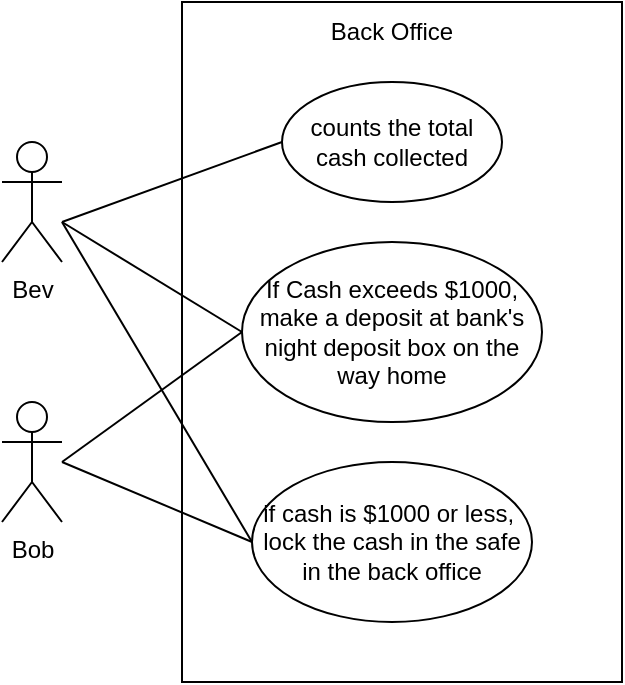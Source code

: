 <mxfile version="24.3.1" type="google">
  <diagram name="Page-1" id="f9wD4CyWgvRpQlGL-aS7">
    <mxGraphModel grid="1" page="1" gridSize="10" guides="1" tooltips="1" connect="1" arrows="1" fold="1" pageScale="1" pageWidth="827" pageHeight="1169" math="0" shadow="0">
      <root>
        <mxCell id="0" />
        <mxCell id="1" parent="0" />
        <mxCell id="peqwzTpCJ3-lzT-maoa4-1" value="" style="rounded=0;whiteSpace=wrap;html=1;" vertex="1" parent="1">
          <mxGeometry x="230" y="160" width="220" height="340" as="geometry" />
        </mxCell>
        <mxCell id="peqwzTpCJ3-lzT-maoa4-2" value="Bev" style="shape=umlActor;verticalLabelPosition=bottom;verticalAlign=top;html=1;outlineConnect=0;" vertex="1" parent="1">
          <mxGeometry x="140" y="230" width="30" height="60" as="geometry" />
        </mxCell>
        <mxCell id="peqwzTpCJ3-lzT-maoa4-3" value="counts the total cash collected" style="ellipse;whiteSpace=wrap;html=1;" vertex="1" parent="1">
          <mxGeometry x="280" y="200" width="110" height="60" as="geometry" />
        </mxCell>
        <mxCell id="peqwzTpCJ3-lzT-maoa4-4" value="If Cash exceeds $1000, make a deposit at bank&#39;s night deposit box on the way home" style="ellipse;whiteSpace=wrap;html=1;" vertex="1" parent="1">
          <mxGeometry x="260" y="280" width="150" height="90" as="geometry" />
        </mxCell>
        <mxCell id="peqwzTpCJ3-lzT-maoa4-5" value="if cash is $1000 or less,&amp;nbsp; lock the cash in the safe in the back office" style="ellipse;whiteSpace=wrap;html=1;" vertex="1" parent="1">
          <mxGeometry x="265" y="390" width="140" height="80" as="geometry" />
        </mxCell>
        <mxCell id="peqwzTpCJ3-lzT-maoa4-6" value="Bob" style="shape=umlActor;verticalLabelPosition=bottom;verticalAlign=top;html=1;outlineConnect=0;" vertex="1" parent="1">
          <mxGeometry x="140" y="360" width="30" height="60" as="geometry" />
        </mxCell>
        <mxCell id="peqwzTpCJ3-lzT-maoa4-7" value="" style="endArrow=none;html=1;rounded=0;entryX=0;entryY=0.5;entryDx=0;entryDy=0;" edge="1" parent="1" target="peqwzTpCJ3-lzT-maoa4-3">
          <mxGeometry width="50" height="50" relative="1" as="geometry">
            <mxPoint x="170" y="270" as="sourcePoint" />
            <mxPoint x="220" y="220" as="targetPoint" />
          </mxGeometry>
        </mxCell>
        <mxCell id="peqwzTpCJ3-lzT-maoa4-8" value="" style="endArrow=none;html=1;rounded=0;entryX=0;entryY=0.5;entryDx=0;entryDy=0;" edge="1" parent="1" target="peqwzTpCJ3-lzT-maoa4-4">
          <mxGeometry width="50" height="50" relative="1" as="geometry">
            <mxPoint x="170" y="270" as="sourcePoint" />
            <mxPoint x="290" y="240" as="targetPoint" />
          </mxGeometry>
        </mxCell>
        <mxCell id="peqwzTpCJ3-lzT-maoa4-9" value="" style="endArrow=none;html=1;rounded=0;entryX=0;entryY=0.5;entryDx=0;entryDy=0;" edge="1" parent="1" target="peqwzTpCJ3-lzT-maoa4-5">
          <mxGeometry width="50" height="50" relative="1" as="geometry">
            <mxPoint x="170" y="270" as="sourcePoint" />
            <mxPoint x="300" y="250" as="targetPoint" />
          </mxGeometry>
        </mxCell>
        <mxCell id="peqwzTpCJ3-lzT-maoa4-10" value="" style="endArrow=none;html=1;rounded=0;entryX=0;entryY=0.5;entryDx=0;entryDy=0;" edge="1" parent="1" target="peqwzTpCJ3-lzT-maoa4-4">
          <mxGeometry width="50" height="50" relative="1" as="geometry">
            <mxPoint x="170" y="390" as="sourcePoint" />
            <mxPoint x="280" y="350" as="targetPoint" />
          </mxGeometry>
        </mxCell>
        <mxCell id="peqwzTpCJ3-lzT-maoa4-11" value="" style="endArrow=none;html=1;rounded=0;entryX=0;entryY=0.5;entryDx=0;entryDy=0;" edge="1" parent="1" target="peqwzTpCJ3-lzT-maoa4-5">
          <mxGeometry width="50" height="50" relative="1" as="geometry">
            <mxPoint x="170" y="390" as="sourcePoint" />
            <mxPoint x="320" y="270" as="targetPoint" />
          </mxGeometry>
        </mxCell>
        <mxCell id="3lz72sZMj12McPNodXi3-1" value="Back Office" style="text;html=1;align=center;verticalAlign=middle;whiteSpace=wrap;rounded=0;" vertex="1" parent="1">
          <mxGeometry x="295" y="160" width="80" height="30" as="geometry" />
        </mxCell>
      </root>
    </mxGraphModel>
  </diagram>
</mxfile>
